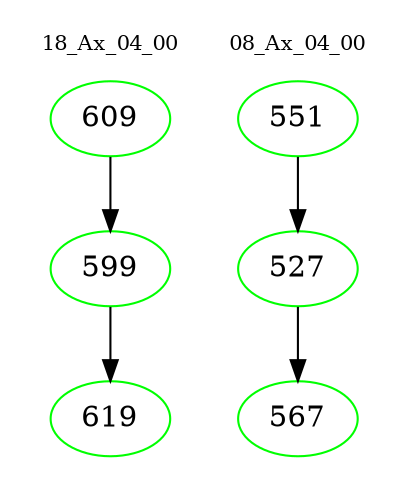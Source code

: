 digraph{
subgraph cluster_0 {
color = white
label = "18_Ax_04_00";
fontsize=10;
T0_609 [label="609", color="green"]
T0_609 -> T0_599 [color="black"]
T0_599 [label="599", color="green"]
T0_599 -> T0_619 [color="black"]
T0_619 [label="619", color="green"]
}
subgraph cluster_1 {
color = white
label = "08_Ax_04_00";
fontsize=10;
T1_551 [label="551", color="green"]
T1_551 -> T1_527 [color="black"]
T1_527 [label="527", color="green"]
T1_527 -> T1_567 [color="black"]
T1_567 [label="567", color="green"]
}
}
